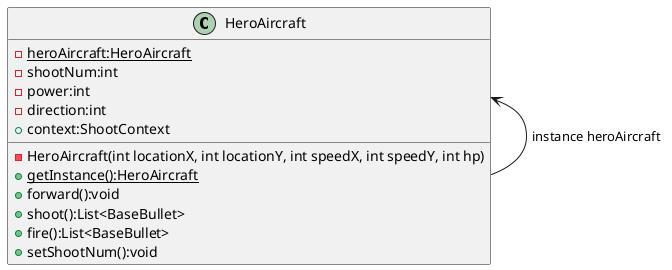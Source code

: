 @startuml
'https://plantuml.com/class-diagram


class HeroAircraft {
    -{static}heroAircraft:HeroAircraft
    - shootNum:int
    - power:int
    - direction:int
    + context:ShootContext
    - HeroAircraft(int locationX, int locationY, int speedX, int speedY, int hp)
    + {static}getInstance():HeroAircraft
    + forward():void
    + shoot():List<BaseBullet>
    + fire():List<BaseBullet>
    + setShootNum():void
}
HeroAircraft <-- HeroAircraft:instance heroAircraft

@enduml